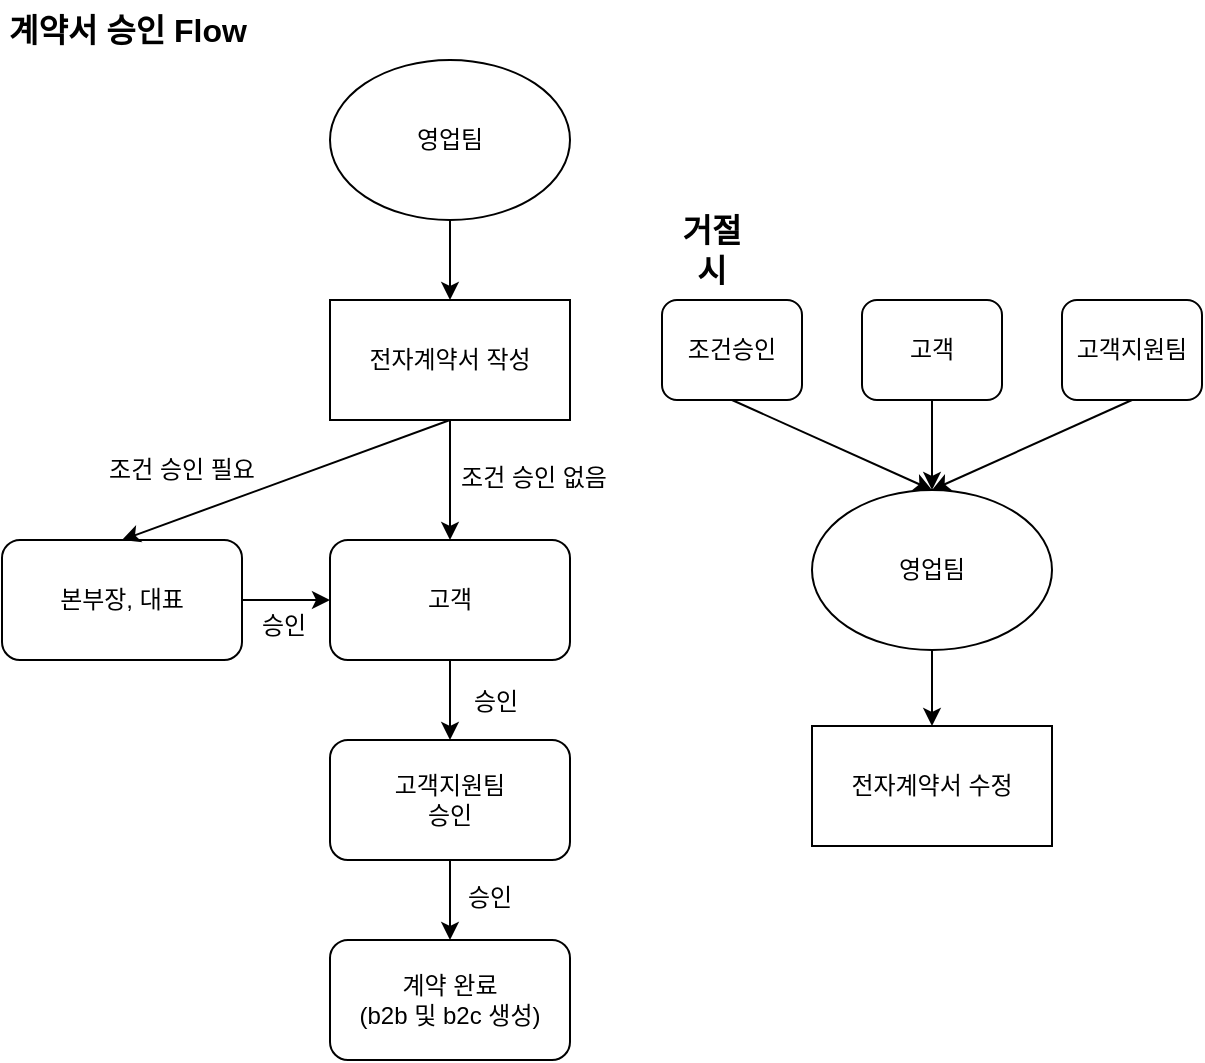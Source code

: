 <mxfile version="13.7.1" type="github">
  <diagram id="d6fL0c8MtKtCZylyciFx" name="Page-1">
    <mxGraphModel dx="946" dy="512" grid="1" gridSize="10" guides="1" tooltips="1" connect="1" arrows="1" fold="1" page="1" pageScale="1" pageWidth="827" pageHeight="1169" math="0" shadow="0">
      <root>
        <mxCell id="0" />
        <mxCell id="1" parent="0" />
        <mxCell id="NO5nKOySht2xLh2tTlxy-17" value="전자계약서 작성" style="rounded=0;whiteSpace=wrap;html=1;" vertex="1" parent="1">
          <mxGeometry x="278" y="180" width="120" height="60" as="geometry" />
        </mxCell>
        <mxCell id="NO5nKOySht2xLh2tTlxy-18" value="영업팀" style="ellipse;whiteSpace=wrap;html=1;" vertex="1" parent="1">
          <mxGeometry x="278" y="60" width="120" height="80" as="geometry" />
        </mxCell>
        <mxCell id="NO5nKOySht2xLh2tTlxy-19" value="" style="endArrow=classic;html=1;entryX=0.5;entryY=0;entryDx=0;entryDy=0;exitX=0.5;exitY=1;exitDx=0;exitDy=0;" edge="1" parent="1" source="NO5nKOySht2xLh2tTlxy-18" target="NO5nKOySht2xLh2tTlxy-17">
          <mxGeometry width="50" height="50" relative="1" as="geometry">
            <mxPoint x="314" y="240" as="sourcePoint" />
            <mxPoint x="364" y="190" as="targetPoint" />
          </mxGeometry>
        </mxCell>
        <mxCell id="NO5nKOySht2xLh2tTlxy-20" value="본부장, 대표" style="rounded=1;whiteSpace=wrap;html=1;" vertex="1" parent="1">
          <mxGeometry x="114" y="300" width="120" height="60" as="geometry" />
        </mxCell>
        <mxCell id="NO5nKOySht2xLh2tTlxy-21" value="고객" style="rounded=1;whiteSpace=wrap;html=1;" vertex="1" parent="1">
          <mxGeometry x="278" y="300" width="120" height="60" as="geometry" />
        </mxCell>
        <mxCell id="NO5nKOySht2xLh2tTlxy-22" value="" style="endArrow=classic;html=1;exitX=0.5;exitY=1;exitDx=0;exitDy=0;entryX=0.5;entryY=0;entryDx=0;entryDy=0;" edge="1" parent="1" source="NO5nKOySht2xLh2tTlxy-17" target="NO5nKOySht2xLh2tTlxy-20">
          <mxGeometry width="50" height="50" relative="1" as="geometry">
            <mxPoint x="124" y="280" as="sourcePoint" />
            <mxPoint x="174" y="230" as="targetPoint" />
          </mxGeometry>
        </mxCell>
        <mxCell id="NO5nKOySht2xLh2tTlxy-23" value="" style="endArrow=classic;html=1;exitX=0.5;exitY=1;exitDx=0;exitDy=0;entryX=0.5;entryY=0;entryDx=0;entryDy=0;" edge="1" parent="1" source="NO5nKOySht2xLh2tTlxy-17" target="NO5nKOySht2xLh2tTlxy-21">
          <mxGeometry width="50" height="50" relative="1" as="geometry">
            <mxPoint x="348" y="250" as="sourcePoint" />
            <mxPoint x="228" y="300" as="targetPoint" />
          </mxGeometry>
        </mxCell>
        <mxCell id="NO5nKOySht2xLh2tTlxy-24" value="조건 승인 필요" style="text;html=1;strokeColor=none;fillColor=none;align=center;verticalAlign=middle;whiteSpace=wrap;rounded=0;" vertex="1" parent="1">
          <mxGeometry x="154" y="250" width="100" height="30" as="geometry" />
        </mxCell>
        <mxCell id="NO5nKOySht2xLh2tTlxy-25" value="" style="endArrow=classic;html=1;entryX=0;entryY=0.5;entryDx=0;entryDy=0;exitX=1;exitY=0.5;exitDx=0;exitDy=0;" edge="1" parent="1" source="NO5nKOySht2xLh2tTlxy-20" target="NO5nKOySht2xLh2tTlxy-21">
          <mxGeometry width="50" height="50" relative="1" as="geometry">
            <mxPoint x="104" y="450" as="sourcePoint" />
            <mxPoint x="154" y="400" as="targetPoint" />
          </mxGeometry>
        </mxCell>
        <mxCell id="NO5nKOySht2xLh2tTlxy-26" value="고객지원팀&lt;br&gt;승인" style="rounded=1;whiteSpace=wrap;html=1;" vertex="1" parent="1">
          <mxGeometry x="278" y="400" width="120" height="60" as="geometry" />
        </mxCell>
        <mxCell id="NO5nKOySht2xLh2tTlxy-27" value="" style="endArrow=classic;html=1;exitX=0.5;exitY=1;exitDx=0;exitDy=0;entryX=0.5;entryY=0;entryDx=0;entryDy=0;" edge="1" parent="1" source="NO5nKOySht2xLh2tTlxy-21" target="NO5nKOySht2xLh2tTlxy-26">
          <mxGeometry width="50" height="50" relative="1" as="geometry">
            <mxPoint x="348" y="250" as="sourcePoint" />
            <mxPoint x="348" y="310" as="targetPoint" />
          </mxGeometry>
        </mxCell>
        <mxCell id="NO5nKOySht2xLh2tTlxy-28" value="계약 완료&lt;br&gt;(b2b 및 b2c 생성)" style="rounded=1;whiteSpace=wrap;html=1;" vertex="1" parent="1">
          <mxGeometry x="278" y="500" width="120" height="60" as="geometry" />
        </mxCell>
        <mxCell id="NO5nKOySht2xLh2tTlxy-29" value="" style="endArrow=classic;html=1;entryX=0.5;entryY=0;entryDx=0;entryDy=0;exitX=0.5;exitY=1;exitDx=0;exitDy=0;" edge="1" parent="1" source="NO5nKOySht2xLh2tTlxy-26" target="NO5nKOySht2xLh2tTlxy-28">
          <mxGeometry width="50" height="50" relative="1" as="geometry">
            <mxPoint x="54" y="480" as="sourcePoint" />
            <mxPoint x="104" y="430" as="targetPoint" />
          </mxGeometry>
        </mxCell>
        <mxCell id="NO5nKOySht2xLh2tTlxy-30" value="조건 승인 없음" style="text;html=1;strokeColor=none;fillColor=none;align=center;verticalAlign=middle;whiteSpace=wrap;rounded=0;" vertex="1" parent="1">
          <mxGeometry x="335" y="254" width="90" height="30" as="geometry" />
        </mxCell>
        <mxCell id="NO5nKOySht2xLh2tTlxy-31" value="승인&lt;span style=&quot;color: rgba(0 , 0 , 0 , 0) ; font-family: monospace ; font-size: 0px&quot;&gt;%3CmxGraphModel%3E%3Croot%3E%3CmxCell%20id%3D%220%22%2F%3E%3CmxCell%20id%3D%221%22%20parent%3D%220%22%2F%3E%3CmxCell%20id%3D%222%22%20value%3D%22%EC%A1%B0%EA%B1%B4%20%EC%8A%B9%EC%9D%B8%20%EC%97%86%EC%9D%8C%22%20style%3D%22text%3Bhtml%3D1%3BstrokeColor%3Dnone%3BfillColor%3Dnone%3Balign%3Dcenter%3BverticalAlign%3Dmiddle%3BwhiteSpace%3Dwrap%3Brounded%3D0%3B%22%20vertex%3D%221%22%20parent%3D%221%22%3E%3CmxGeometry%20x%3D%22411%22%20y%3D%22184%22%20width%3D%2290%22%20height%3D%2230%22%20as%3D%22geometry%22%2F%3E%3C%2FmxCell%3E%3C%2Froot%3E%3C%2FmxGraphModel%3E&lt;/span&gt;" style="text;html=1;strokeColor=none;fillColor=none;align=center;verticalAlign=middle;whiteSpace=wrap;rounded=0;" vertex="1" parent="1">
          <mxGeometry x="338" y="368" width="46" height="25" as="geometry" />
        </mxCell>
        <mxCell id="NO5nKOySht2xLh2tTlxy-32" value="승인&lt;span style=&quot;color: rgba(0 , 0 , 0 , 0) ; font-family: monospace ; font-size: 0px&quot;&gt;%3CmxGraphModel%3E%3Croot%3E%3CmxCell%20id%3D%220%22%2F%3E%3CmxCell%20id%3D%221%22%20parent%3D%220%22%2F%3E%3CmxCell%20id%3D%222%22%20value%3D%22%EC%A1%B0%EA%B1%B4%20%EC%8A%B9%EC%9D%B8%20%EC%97%86%EC%9D%8C%22%20style%3D%22text%3Bhtml%3D1%3BstrokeColor%3Dnone%3BfillColor%3Dnone%3Balign%3Dcenter%3BverticalAlign%3Dmiddle%3BwhiteSpace%3Dwrap%3Brounded%3D0%3B%22%20vertex%3D%221%22%20parent%3D%221%22%3E%3CmxGeometry%20x%3D%22411%22%20y%3D%22184%22%20width%3D%2290%22%20height%3D%2230%22%20as%3D%22geometry%22%2F%3E%3C%2FmxCell%3E%3C%2Froot%3E%3C%2FmxGraphModel%3E&lt;/span&gt;" style="text;html=1;strokeColor=none;fillColor=none;align=center;verticalAlign=middle;whiteSpace=wrap;rounded=0;" vertex="1" parent="1">
          <mxGeometry x="335" y="466" width="46" height="25" as="geometry" />
        </mxCell>
        <mxCell id="NO5nKOySht2xLh2tTlxy-33" value="승인&lt;span style=&quot;color: rgba(0 , 0 , 0 , 0) ; font-family: monospace ; font-size: 0px&quot;&gt;%3CmxGraphModel%3E%3Croot%3E%3CmxCell%20id%3D%220%22%2F%3E%3CmxCell%20id%3D%221%22%20parent%3D%220%22%2F%3E%3CmxCell%20id%3D%222%22%20value%3D%22%EC%A1%B0%EA%B1%B4%20%EC%8A%B9%EC%9D%B8%20%EC%97%86%EC%9D%8C%22%20style%3D%22text%3Bhtml%3D1%3BstrokeColor%3Dnone%3BfillColor%3Dnone%3Balign%3Dcenter%3BverticalAlign%3Dmiddle%3BwhiteSpace%3Dwrap%3Brounded%3D0%3B%22%20vertex%3D%221%22%20parent%3D%221%22%3E%3CmxGeometry%20x%3D%22411%22%20y%3D%22184%22%20width%3D%2290%22%20height%3D%2230%22%20as%3D%22geometry%22%2F%3E%3C%2FmxCell%3E%3C%2Froot%3E%3C%2FmxGraphModel%3E&lt;/span&gt;" style="text;html=1;strokeColor=none;fillColor=none;align=center;verticalAlign=middle;whiteSpace=wrap;rounded=0;" vertex="1" parent="1">
          <mxGeometry x="232" y="330" width="46" height="25" as="geometry" />
        </mxCell>
        <mxCell id="NO5nKOySht2xLh2tTlxy-34" value="거절 시" style="text;html=1;strokeColor=none;fillColor=none;align=center;verticalAlign=middle;whiteSpace=wrap;rounded=0;fontSize=16;fontStyle=1" vertex="1" parent="1">
          <mxGeometry x="444" y="140" width="50" height="30" as="geometry" />
        </mxCell>
        <mxCell id="NO5nKOySht2xLh2tTlxy-35" value="영업팀" style="ellipse;whiteSpace=wrap;html=1;" vertex="1" parent="1">
          <mxGeometry x="519" y="275" width="120" height="80" as="geometry" />
        </mxCell>
        <mxCell id="NO5nKOySht2xLh2tTlxy-36" value="조건승인" style="rounded=1;whiteSpace=wrap;html=1;" vertex="1" parent="1">
          <mxGeometry x="444" y="180" width="70" height="50" as="geometry" />
        </mxCell>
        <mxCell id="NO5nKOySht2xLh2tTlxy-37" value="고객" style="rounded=1;whiteSpace=wrap;html=1;" vertex="1" parent="1">
          <mxGeometry x="544" y="180" width="70" height="50" as="geometry" />
        </mxCell>
        <mxCell id="NO5nKOySht2xLh2tTlxy-38" value="고객지원팀" style="rounded=1;whiteSpace=wrap;html=1;" vertex="1" parent="1">
          <mxGeometry x="644" y="180" width="70" height="50" as="geometry" />
        </mxCell>
        <mxCell id="NO5nKOySht2xLh2tTlxy-39" value="" style="endArrow=classic;html=1;exitX=0.5;exitY=1;exitDx=0;exitDy=0;entryX=0.5;entryY=0;entryDx=0;entryDy=0;" edge="1" parent="1" source="NO5nKOySht2xLh2tTlxy-36" target="NO5nKOySht2xLh2tTlxy-35">
          <mxGeometry width="50" height="50" relative="1" as="geometry">
            <mxPoint x="474" y="310" as="sourcePoint" />
            <mxPoint x="524" y="260" as="targetPoint" />
          </mxGeometry>
        </mxCell>
        <mxCell id="NO5nKOySht2xLh2tTlxy-40" value="" style="endArrow=classic;html=1;exitX=0.5;exitY=1;exitDx=0;exitDy=0;entryX=0.5;entryY=0;entryDx=0;entryDy=0;" edge="1" parent="1" source="NO5nKOySht2xLh2tTlxy-37" target="NO5nKOySht2xLh2tTlxy-35">
          <mxGeometry width="50" height="50" relative="1" as="geometry">
            <mxPoint x="489" y="240" as="sourcePoint" />
            <mxPoint x="614" y="260" as="targetPoint" />
          </mxGeometry>
        </mxCell>
        <mxCell id="NO5nKOySht2xLh2tTlxy-41" value="" style="endArrow=classic;html=1;exitX=0.5;exitY=1;exitDx=0;exitDy=0;entryX=0.5;entryY=0;entryDx=0;entryDy=0;" edge="1" parent="1" source="NO5nKOySht2xLh2tTlxy-38" target="NO5nKOySht2xLh2tTlxy-35">
          <mxGeometry width="50" height="50" relative="1" as="geometry">
            <mxPoint x="589" y="240" as="sourcePoint" />
            <mxPoint x="589" y="285" as="targetPoint" />
          </mxGeometry>
        </mxCell>
        <mxCell id="NO5nKOySht2xLh2tTlxy-42" value="계약서 승인 Flow" style="text;html=1;strokeColor=none;fillColor=none;align=center;verticalAlign=middle;whiteSpace=wrap;rounded=0;fontSize=16;fontStyle=1" vertex="1" parent="1">
          <mxGeometry x="114" y="30" width="126" height="30" as="geometry" />
        </mxCell>
        <mxCell id="NO5nKOySht2xLh2tTlxy-43" value="전자계약서 수정" style="rounded=0;whiteSpace=wrap;html=1;" vertex="1" parent="1">
          <mxGeometry x="519" y="393" width="120" height="60" as="geometry" />
        </mxCell>
        <mxCell id="NO5nKOySht2xLh2tTlxy-44" value="" style="endArrow=classic;html=1;fontSize=16;exitX=0.5;exitY=1;exitDx=0;exitDy=0;entryX=0.5;entryY=0;entryDx=0;entryDy=0;" edge="1" parent="1" source="NO5nKOySht2xLh2tTlxy-35" target="NO5nKOySht2xLh2tTlxy-43">
          <mxGeometry width="50" height="50" relative="1" as="geometry">
            <mxPoint x="460" y="380" as="sourcePoint" />
            <mxPoint x="510" y="330" as="targetPoint" />
          </mxGeometry>
        </mxCell>
      </root>
    </mxGraphModel>
  </diagram>
</mxfile>
